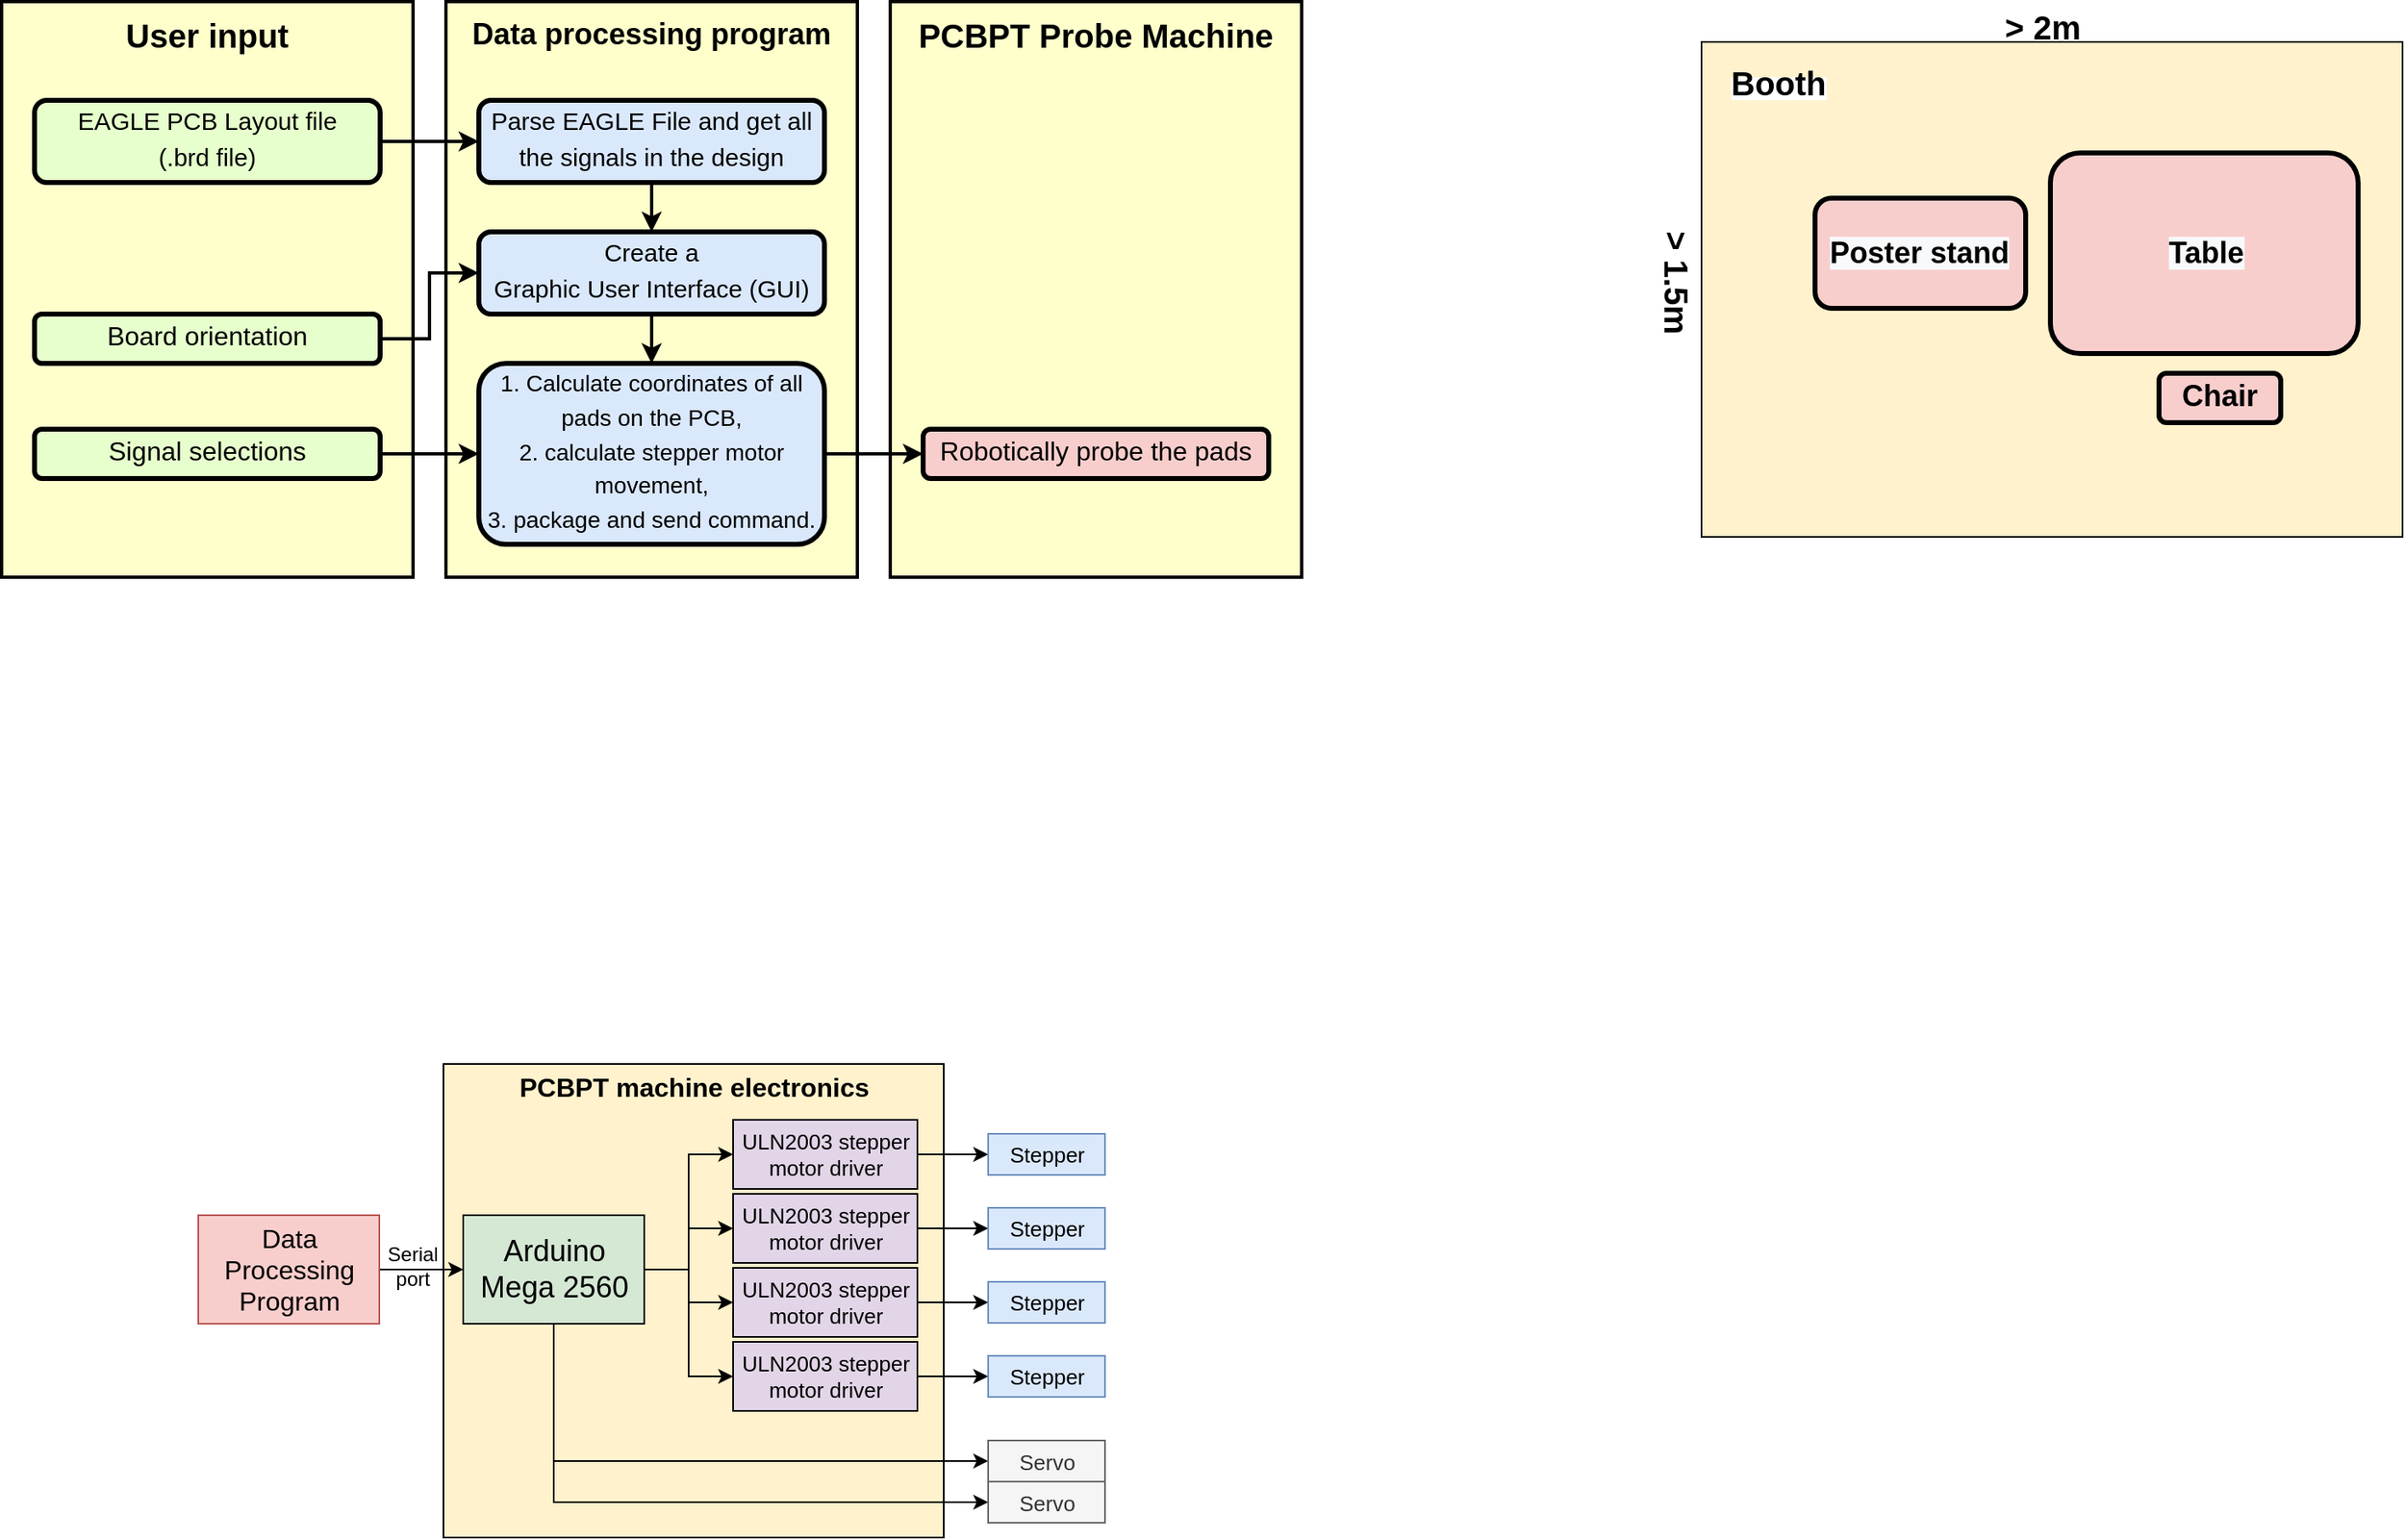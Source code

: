 <mxfile version="13.9.9" type="device"><diagram name="Page-1" id="c7558073-3199-34d8-9f00-42111426c3f3"><mxGraphModel dx="1072" dy="784" grid="0" gridSize="10" guides="1" tooltips="1" connect="1" arrows="1" fold="1" page="1" pageScale="1" pageWidth="826" pageHeight="1169" background="#ffffff" math="0" shadow="0"><root><mxCell id="0"/><mxCell id="1" parent="0"/><mxCell id="s8JDT-gCWp1je5dQFW6X-18" value="" style="rounded=0;whiteSpace=wrap;html=1;align=center;fillColor=#fff2cc;" parent="1" vertex="1"><mxGeometry x="280.5" y="750" width="304" height="288" as="geometry"/></mxCell><mxCell id="4" value="" style="whiteSpace=wrap;align=center;verticalAlign=middle;fontStyle=1;strokeWidth=2;fillColor=#FFFFCC" parent="1" vertex="1"><mxGeometry x="12" y="104" width="250" height="350" as="geometry"/></mxCell><mxCell id="9_46q3jpGGcL9VLHO_kJ-96" value="&lt;font&gt;&lt;span style=&quot;color: rgb(0 , 0 , 0) ; font-family: &amp;#34;helvetica&amp;#34; ; font-style: normal ; font-weight: 700 ; letter-spacing: normal ; text-align: center ; text-indent: 0px ; text-transform: none ; word-spacing: 0px ; display: inline ; float: none&quot;&gt;&lt;font style=&quot;font-size: 20px&quot;&gt;User input&lt;/font&gt;&lt;/span&gt;&lt;br&gt;&lt;/font&gt;" style="text;html=1;strokeColor=none;fillColor=none;align=center;verticalAlign=middle;whiteSpace=wrap;rounded=0;" parent="1" vertex="1"><mxGeometry x="77" y="104" width="120" height="40" as="geometry"/></mxCell><mxCell id="9_46q3jpGGcL9VLHO_kJ-97" value="" style="whiteSpace=wrap;align=center;verticalAlign=middle;fontStyle=1;strokeWidth=2;fillColor=#FFFFCC" parent="1" vertex="1"><mxGeometry x="282" y="104" width="250" height="350" as="geometry"/></mxCell><mxCell id="9_46q3jpGGcL9VLHO_kJ-98" value="" style="whiteSpace=wrap;align=center;verticalAlign=middle;fontStyle=1;strokeWidth=2;fillColor=#FFFFCC" parent="1" vertex="1"><mxGeometry x="552" y="104" width="250" height="350" as="geometry"/></mxCell><mxCell id="9_46q3jpGGcL9VLHO_kJ-99" value="&lt;font&gt;&lt;span style=&quot;color: rgb(0 , 0 , 0) ; font-family: &amp;#34;helvetica&amp;#34; ; font-style: normal ; font-weight: 700 ; letter-spacing: normal ; text-align: center ; text-indent: 0px ; text-transform: none ; word-spacing: 0px ; display: inline ; float: none&quot;&gt;&lt;font style=&quot;font-size: 18px&quot;&gt;Data processing program&lt;/font&gt;&lt;/span&gt;&lt;br&gt;&lt;/font&gt;" style="text;html=1;strokeColor=none;fillColor=none;align=center;verticalAlign=middle;whiteSpace=wrap;rounded=0;" parent="1" vertex="1"><mxGeometry x="292" y="104" width="230" height="40" as="geometry"/></mxCell><mxCell id="9_46q3jpGGcL9VLHO_kJ-100" value="&lt;font&gt;&lt;span style=&quot;color: rgb(0 , 0 , 0) ; font-family: &amp;#34;helvetica&amp;#34; ; font-style: normal ; font-weight: 700 ; letter-spacing: normal ; text-align: center ; text-indent: 0px ; text-transform: none ; word-spacing: 0px ; display: inline ; float: none&quot;&gt;&lt;font style=&quot;font-size: 20px&quot;&gt;PCBPT Probe Machine&lt;/font&gt;&lt;/span&gt;&lt;br&gt;&lt;/font&gt;" style="text;html=1;strokeColor=none;fillColor=none;align=center;verticalAlign=middle;whiteSpace=wrap;rounded=0;" parent="1" vertex="1"><mxGeometry x="562" y="104" width="230" height="40" as="geometry"/></mxCell><mxCell id="9_46q3jpGGcL9VLHO_kJ-113" style="edgeStyle=orthogonalEdgeStyle;rounded=0;orthogonalLoop=1;jettySize=auto;html=1;exitX=1;exitY=0.5;exitDx=0;exitDy=0;entryX=0;entryY=0.5;entryDx=0;entryDy=0;strokeWidth=2;" parent="1" source="9_46q3jpGGcL9VLHO_kJ-101" target="9_46q3jpGGcL9VLHO_kJ-108" edge="1"><mxGeometry relative="1" as="geometry"/></mxCell><mxCell id="9_46q3jpGGcL9VLHO_kJ-101" value="&lt;p style=&quot;margin: 4px 0px 0px ; text-align: center ; font-size: 15px&quot;&gt;&lt;font style=&quot;font-weight: normal ; font-size: 15px&quot;&gt;EAGLE PCB Layout file&lt;/font&gt;&lt;/p&gt;&lt;p style=&quot;margin: 4px 0px 0px ; text-align: center ; font-size: 15px&quot;&gt;&lt;font style=&quot;font-weight: normal ; font-size: 15px&quot;&gt;(.brd file)&lt;/font&gt;&lt;/p&gt;" style="verticalAlign=middle;align=center;overflow=fill;fontSize=12;fontFamily=Helvetica;html=1;rounded=1;fontStyle=1;strokeWidth=3;fillColor=#E6FFCC" parent="1" vertex="1"><mxGeometry x="32" y="164" width="210" height="50" as="geometry"/></mxCell><mxCell id="9_46q3jpGGcL9VLHO_kJ-114" style="edgeStyle=orthogonalEdgeStyle;rounded=0;orthogonalLoop=1;jettySize=auto;html=1;exitX=1;exitY=0.5;exitDx=0;exitDy=0;entryX=0;entryY=0.5;entryDx=0;entryDy=0;strokeWidth=2;" parent="1" source="9_46q3jpGGcL9VLHO_kJ-106" target="9_46q3jpGGcL9VLHO_kJ-109" edge="1"><mxGeometry relative="1" as="geometry"/></mxCell><mxCell id="9_46q3jpGGcL9VLHO_kJ-106" value="&lt;p style=&quot;margin: 4px 0px 0px&quot;&gt;&lt;font style=&quot;font-weight: normal ; font-size: 16px&quot;&gt;Board orientation&lt;/font&gt;&lt;/p&gt;" style="verticalAlign=middle;align=center;overflow=fill;fontSize=12;fontFamily=Helvetica;html=1;rounded=1;fontStyle=1;strokeWidth=3;fillColor=#E6FFCC" parent="1" vertex="1"><mxGeometry x="32" y="294" width="210" height="30" as="geometry"/></mxCell><mxCell id="9_46q3jpGGcL9VLHO_kJ-116" style="edgeStyle=orthogonalEdgeStyle;rounded=0;orthogonalLoop=1;jettySize=auto;html=1;exitX=1;exitY=0.5;exitDx=0;exitDy=0;entryX=0;entryY=0.5;entryDx=0;entryDy=0;strokeWidth=2;" parent="1" source="9_46q3jpGGcL9VLHO_kJ-107" target="9_46q3jpGGcL9VLHO_kJ-110" edge="1"><mxGeometry relative="1" as="geometry"/></mxCell><mxCell id="9_46q3jpGGcL9VLHO_kJ-107" value="&lt;p style=&quot;margin: 4px 0px 0px&quot;&gt;&lt;font style=&quot;font-weight: normal ; font-size: 16px&quot;&gt;Signal selections&lt;/font&gt;&lt;/p&gt;" style="verticalAlign=middle;align=center;overflow=fill;fontSize=12;fontFamily=Helvetica;html=1;rounded=1;fontStyle=1;strokeWidth=3;fillColor=#E6FFCC" parent="1" vertex="1"><mxGeometry x="32" y="364" width="210" height="30" as="geometry"/></mxCell><mxCell id="9_46q3jpGGcL9VLHO_kJ-111" style="edgeStyle=orthogonalEdgeStyle;rounded=0;orthogonalLoop=1;jettySize=auto;html=1;entryX=0.5;entryY=0;entryDx=0;entryDy=0;strokeWidth=2;" parent="1" source="9_46q3jpGGcL9VLHO_kJ-108" target="9_46q3jpGGcL9VLHO_kJ-109" edge="1"><mxGeometry relative="1" as="geometry"/></mxCell><mxCell id="9_46q3jpGGcL9VLHO_kJ-108" value="&lt;p style=&quot;margin: 4px 0px 0px ; text-align: center ; font-size: 15px&quot;&gt;&lt;span style=&quot;font-weight: normal&quot;&gt;&lt;font style=&quot;font-size: 15px&quot;&gt;Parse EAGLE File and get all&lt;/font&gt;&lt;/span&gt;&lt;/p&gt;&lt;p style=&quot;margin: 4px 0px 0px ; text-align: center ; font-size: 15px&quot;&gt;&lt;span style=&quot;font-weight: normal&quot;&gt;&lt;font style=&quot;font-size: 15px&quot;&gt;the signals in the design&lt;/font&gt;&lt;/span&gt;&lt;/p&gt;" style="verticalAlign=middle;align=center;overflow=fill;fontSize=12;fontFamily=Helvetica;html=1;rounded=1;fontStyle=1;strokeWidth=3;fillColor=#dae8fc;" parent="1" vertex="1"><mxGeometry x="302" y="164" width="210" height="50" as="geometry"/></mxCell><mxCell id="9_46q3jpGGcL9VLHO_kJ-112" style="edgeStyle=orthogonalEdgeStyle;rounded=0;orthogonalLoop=1;jettySize=auto;html=1;entryX=0.5;entryY=0;entryDx=0;entryDy=0;strokeWidth=2;" parent="1" source="9_46q3jpGGcL9VLHO_kJ-109" target="9_46q3jpGGcL9VLHO_kJ-110" edge="1"><mxGeometry relative="1" as="geometry"/></mxCell><mxCell id="9_46q3jpGGcL9VLHO_kJ-109" value="&lt;p style=&quot;margin: 4px 0px 0px ; font-size: 15px&quot;&gt;&lt;span style=&quot;font-weight: normal&quot;&gt;&lt;font style=&quot;font-size: 15px&quot;&gt;Create a&lt;/font&gt;&lt;/span&gt;&lt;/p&gt;&lt;p style=&quot;margin: 4px 0px 0px ; font-size: 15px&quot;&gt;&lt;span style=&quot;font-weight: normal&quot;&gt;&lt;font style=&quot;font-size: 15px&quot;&gt;Graphic User Interface (GUI)&lt;/font&gt;&lt;/span&gt;&lt;/p&gt;" style="verticalAlign=middle;align=center;overflow=fill;fontSize=12;fontFamily=Helvetica;html=1;rounded=1;fontStyle=1;strokeWidth=3;fillColor=#dae8fc;" parent="1" vertex="1"><mxGeometry x="302" y="244" width="210" height="50" as="geometry"/></mxCell><mxCell id="9_46q3jpGGcL9VLHO_kJ-117" style="edgeStyle=orthogonalEdgeStyle;rounded=0;orthogonalLoop=1;jettySize=auto;html=1;exitX=1;exitY=0.5;exitDx=0;exitDy=0;entryX=0;entryY=0.5;entryDx=0;entryDy=0;strokeWidth=2;" parent="1" source="9_46q3jpGGcL9VLHO_kJ-110" target="9_46q3jpGGcL9VLHO_kJ-115" edge="1"><mxGeometry relative="1" as="geometry"/></mxCell><mxCell id="9_46q3jpGGcL9VLHO_kJ-110" value="&lt;p style=&quot;margin: 4px 0px 0px ; font-size: 14px&quot;&gt;&lt;font style=&quot;font-weight: normal ; font-size: 14px&quot;&gt;1. Calculate coordinates of all&lt;/font&gt;&lt;/p&gt;&lt;p style=&quot;margin: 4px 0px 0px ; font-size: 14px&quot;&gt;&lt;font style=&quot;font-weight: normal ; font-size: 14px&quot;&gt;pads on the PCB,&lt;/font&gt;&lt;/p&gt;&lt;p style=&quot;margin: 4px 0px 0px ; font-size: 14px&quot;&gt;&lt;font style=&quot;font-weight: normal ; font-size: 14px&quot;&gt;2. calculate&amp;nbsp;&lt;span&gt;stepper motor&lt;/span&gt;&lt;/font&gt;&lt;/p&gt;&lt;p style=&quot;margin: 4px 0px 0px ; font-size: 14px&quot;&gt;&lt;span style=&quot;font-weight: normal&quot;&gt;&lt;font style=&quot;font-size: 14px&quot;&gt;movement,&lt;/font&gt;&lt;/span&gt;&lt;/p&gt;&lt;p style=&quot;margin: 4px 0px 0px ; font-size: 14px&quot;&gt;&lt;font style=&quot;font-weight: normal ; font-size: 14px&quot;&gt;3. package and send command.&lt;/font&gt;&lt;/p&gt;" style="verticalAlign=middle;align=center;overflow=fill;fontSize=12;fontFamily=Helvetica;html=1;rounded=1;fontStyle=1;strokeWidth=3;fillColor=#dae8fc;" parent="1" vertex="1"><mxGeometry x="302" y="324" width="210" height="110" as="geometry"/></mxCell><mxCell id="9_46q3jpGGcL9VLHO_kJ-115" value="&lt;p style=&quot;margin: 4px 0px 0px&quot;&gt;&lt;span style=&quot;font-weight: normal&quot;&gt;&lt;font style=&quot;font-size: 16px&quot;&gt;Robotically probe the pads&lt;/font&gt;&lt;/span&gt;&lt;/p&gt;" style="verticalAlign=middle;align=center;overflow=fill;fontSize=12;fontFamily=Helvetica;html=1;rounded=1;fontStyle=1;strokeWidth=3;fillColor=#f8cecc;" parent="1" vertex="1"><mxGeometry x="572" y="364" width="210" height="30" as="geometry"/></mxCell><mxCell id="s8JDT-gCWp1je5dQFW6X-14" style="edgeStyle=orthogonalEdgeStyle;rounded=0;orthogonalLoop=1;jettySize=auto;html=1;exitX=1;exitY=0.5;exitDx=0;exitDy=0;entryX=0;entryY=0.5;entryDx=0;entryDy=0;" parent="1" source="s8JDT-gCWp1je5dQFW6X-6" target="s8JDT-gCWp1je5dQFW6X-11" edge="1"><mxGeometry relative="1" as="geometry"/></mxCell><mxCell id="s8JDT-gCWp1je5dQFW6X-15" style="edgeStyle=orthogonalEdgeStyle;rounded=0;orthogonalLoop=1;jettySize=auto;html=1;exitX=1;exitY=0.5;exitDx=0;exitDy=0;entryX=0;entryY=0.5;entryDx=0;entryDy=0;" parent="1" source="s8JDT-gCWp1je5dQFW6X-6" target="s8JDT-gCWp1je5dQFW6X-12" edge="1"><mxGeometry relative="1" as="geometry"/></mxCell><mxCell id="s8JDT-gCWp1je5dQFW6X-16" style="edgeStyle=orthogonalEdgeStyle;rounded=0;orthogonalLoop=1;jettySize=auto;html=1;exitX=1;exitY=0.5;exitDx=0;exitDy=0;entryX=0;entryY=0.5;entryDx=0;entryDy=0;" parent="1" source="s8JDT-gCWp1je5dQFW6X-6" target="s8JDT-gCWp1je5dQFW6X-9" edge="1"><mxGeometry relative="1" as="geometry"/></mxCell><mxCell id="s8JDT-gCWp1je5dQFW6X-17" style="edgeStyle=orthogonalEdgeStyle;rounded=0;orthogonalLoop=1;jettySize=auto;html=1;exitX=1;exitY=0.5;exitDx=0;exitDy=0;entryX=0;entryY=0.5;entryDx=0;entryDy=0;" parent="1" source="s8JDT-gCWp1je5dQFW6X-6" target="s8JDT-gCWp1je5dQFW6X-13" edge="1"><mxGeometry relative="1" as="geometry"/></mxCell><mxCell id="s8JDT-gCWp1je5dQFW6X-26" style="edgeStyle=orthogonalEdgeStyle;rounded=0;orthogonalLoop=1;jettySize=auto;html=1;exitX=0.5;exitY=1;exitDx=0;exitDy=0;entryX=0;entryY=0.5;entryDx=0;entryDy=0;" parent="1" source="s8JDT-gCWp1je5dQFW6X-6" target="s8JDT-gCWp1je5dQFW6X-24" edge="1"><mxGeometry relative="1" as="geometry"/></mxCell><mxCell id="s8JDT-gCWp1je5dQFW6X-27" style="edgeStyle=orthogonalEdgeStyle;rounded=0;orthogonalLoop=1;jettySize=auto;html=1;exitX=0.5;exitY=1;exitDx=0;exitDy=0;entryX=0;entryY=0.5;entryDx=0;entryDy=0;" parent="1" source="s8JDT-gCWp1je5dQFW6X-6" target="s8JDT-gCWp1je5dQFW6X-25" edge="1"><mxGeometry relative="1" as="geometry"/></mxCell><mxCell id="s8JDT-gCWp1je5dQFW6X-6" value="&lt;font style=&quot;font-size: 18px&quot;&gt;Arduino Mega 2560&lt;/font&gt;" style="rounded=0;whiteSpace=wrap;html=1;align=center;fillColor=#d5e8d4;" parent="1" vertex="1"><mxGeometry x="292.5" y="842" width="110" height="66" as="geometry"/></mxCell><mxCell id="s8JDT-gCWp1je5dQFW6X-30" style="edgeStyle=orthogonalEdgeStyle;rounded=0;orthogonalLoop=1;jettySize=auto;html=1;exitX=1;exitY=0.5;exitDx=0;exitDy=0;entryX=0;entryY=0.5;entryDx=0;entryDy=0;" parent="1" source="s8JDT-gCWp1je5dQFW6X-9" target="s8JDT-gCWp1je5dQFW6X-22" edge="1"><mxGeometry relative="1" as="geometry"/></mxCell><mxCell id="s8JDT-gCWp1je5dQFW6X-9" value="&lt;font style=&quot;font-size: 13px&quot;&gt;ULN2003 stepper motor driver&lt;/font&gt;" style="rounded=0;whiteSpace=wrap;html=1;align=center;fillColor=#e1d5e7;" parent="1" vertex="1"><mxGeometry x="456.5" y="874" width="112" height="42" as="geometry"/></mxCell><mxCell id="s8JDT-gCWp1je5dQFW6X-28" style="edgeStyle=orthogonalEdgeStyle;rounded=0;orthogonalLoop=1;jettySize=auto;html=1;exitX=1;exitY=0.5;exitDx=0;exitDy=0;entryX=0;entryY=0.5;entryDx=0;entryDy=0;" parent="1" source="s8JDT-gCWp1je5dQFW6X-11" target="s8JDT-gCWp1je5dQFW6X-20" edge="1"><mxGeometry relative="1" as="geometry"/></mxCell><mxCell id="s8JDT-gCWp1je5dQFW6X-11" value="&lt;font style=&quot;font-size: 13px&quot;&gt;ULN2003 stepper motor driver&lt;/font&gt;" style="rounded=0;whiteSpace=wrap;html=1;align=center;fillColor=#e1d5e7;" parent="1" vertex="1"><mxGeometry x="456.5" y="784" width="112" height="42" as="geometry"/></mxCell><mxCell id="s8JDT-gCWp1je5dQFW6X-29" style="edgeStyle=orthogonalEdgeStyle;rounded=0;orthogonalLoop=1;jettySize=auto;html=1;exitX=1;exitY=0.5;exitDx=0;exitDy=0;entryX=0;entryY=0.5;entryDx=0;entryDy=0;" parent="1" source="s8JDT-gCWp1je5dQFW6X-12" target="s8JDT-gCWp1je5dQFW6X-21" edge="1"><mxGeometry relative="1" as="geometry"/></mxCell><mxCell id="s8JDT-gCWp1je5dQFW6X-12" value="&lt;font style=&quot;font-size: 13px&quot;&gt;ULN2003 stepper motor driver&lt;/font&gt;" style="rounded=0;whiteSpace=wrap;html=1;align=center;fillColor=#e1d5e7;" parent="1" vertex="1"><mxGeometry x="456.5" y="829" width="112" height="42" as="geometry"/></mxCell><mxCell id="s8JDT-gCWp1je5dQFW6X-31" style="edgeStyle=orthogonalEdgeStyle;rounded=0;orthogonalLoop=1;jettySize=auto;html=1;exitX=1;exitY=0.5;exitDx=0;exitDy=0;entryX=0;entryY=0.5;entryDx=0;entryDy=0;" parent="1" source="s8JDT-gCWp1je5dQFW6X-13" target="s8JDT-gCWp1je5dQFW6X-23" edge="1"><mxGeometry relative="1" as="geometry"/></mxCell><mxCell id="s8JDT-gCWp1je5dQFW6X-13" value="&lt;font style=&quot;font-size: 13px&quot;&gt;ULN2003 stepper motor driver&lt;/font&gt;" style="rounded=0;whiteSpace=wrap;html=1;align=center;fillColor=#e1d5e7;" parent="1" vertex="1"><mxGeometry x="456.5" y="919" width="112" height="42" as="geometry"/></mxCell><mxCell id="s8JDT-gCWp1je5dQFW6X-19" value="&lt;b&gt;&lt;font style=&quot;font-size: 16px&quot;&gt;PCBPT machine electronics&lt;/font&gt;&lt;/b&gt;" style="text;html=1;strokeColor=none;fillColor=none;align=center;verticalAlign=middle;whiteSpace=wrap;rounded=0;" parent="1" vertex="1"><mxGeometry x="319.5" y="754" width="226" height="20" as="geometry"/></mxCell><mxCell id="s8JDT-gCWp1je5dQFW6X-20" value="&lt;font style=&quot;font-size: 13px&quot;&gt;Stepper&lt;/font&gt;" style="rounded=0;whiteSpace=wrap;html=1;align=center;fillColor=#dae8fc;strokeColor=#6c8ebf;" parent="1" vertex="1"><mxGeometry x="611.5" y="792.5" width="71" height="25" as="geometry"/></mxCell><mxCell id="s8JDT-gCWp1je5dQFW6X-21" value="&lt;font style=&quot;font-size: 13px&quot;&gt;Stepper&lt;/font&gt;" style="rounded=0;whiteSpace=wrap;html=1;align=center;fillColor=#dae8fc;strokeColor=#6c8ebf;" parent="1" vertex="1"><mxGeometry x="611.5" y="837.5" width="71" height="25" as="geometry"/></mxCell><mxCell id="s8JDT-gCWp1je5dQFW6X-22" value="&lt;font style=&quot;font-size: 13px&quot;&gt;Stepper&lt;/font&gt;" style="rounded=0;whiteSpace=wrap;html=1;align=center;fillColor=#dae8fc;strokeColor=#6c8ebf;" parent="1" vertex="1"><mxGeometry x="611.5" y="882.5" width="71" height="25" as="geometry"/></mxCell><mxCell id="s8JDT-gCWp1je5dQFW6X-23" value="&lt;font style=&quot;font-size: 13px&quot;&gt;Stepper&lt;/font&gt;" style="rounded=0;whiteSpace=wrap;html=1;align=center;fillColor=#dae8fc;strokeColor=#6c8ebf;" parent="1" vertex="1"><mxGeometry x="611.5" y="927.5" width="71" height="25" as="geometry"/></mxCell><mxCell id="s8JDT-gCWp1je5dQFW6X-24" value="&lt;span style=&quot;font-size: 13px&quot;&gt;Servo&lt;/span&gt;" style="rounded=0;whiteSpace=wrap;html=1;align=center;fillColor=#f5f5f5;strokeColor=#666666;fontColor=#333333;" parent="1" vertex="1"><mxGeometry x="611.5" y="979" width="71" height="25" as="geometry"/></mxCell><mxCell id="s8JDT-gCWp1je5dQFW6X-25" value="&lt;span style=&quot;font-size: 13px&quot;&gt;Servo&lt;/span&gt;" style="rounded=0;whiteSpace=wrap;html=1;align=center;fillColor=#f5f5f5;strokeColor=#666666;fontColor=#333333;" parent="1" vertex="1"><mxGeometry x="611.5" y="1004" width="71" height="25" as="geometry"/></mxCell><mxCell id="W1f0_BwOWPbdOfJ3IQtC-5" style="edgeStyle=orthogonalEdgeStyle;rounded=0;orthogonalLoop=1;jettySize=auto;html=1;exitX=1;exitY=0.5;exitDx=0;exitDy=0;entryX=0;entryY=0.5;entryDx=0;entryDy=0;" parent="1" source="W1f0_BwOWPbdOfJ3IQtC-4" target="s8JDT-gCWp1je5dQFW6X-6" edge="1"><mxGeometry relative="1" as="geometry"/></mxCell><mxCell id="W1f0_BwOWPbdOfJ3IQtC-4" value="&lt;font style=&quot;font-size: 16px&quot;&gt;Data Processing Program&lt;/font&gt;" style="rounded=0;whiteSpace=wrap;html=1;align=center;fillColor=#f8cecc;strokeColor=#b85450;" parent="1" vertex="1"><mxGeometry x="131.5" y="842" width="110" height="66" as="geometry"/></mxCell><mxCell id="W1f0_BwOWPbdOfJ3IQtC-6" value="Serial port" style="text;html=1;strokeColor=none;fillColor=none;align=center;verticalAlign=middle;whiteSpace=wrap;rounded=0;" parent="1" vertex="1"><mxGeometry x="241.5" y="862.5" width="40" height="20" as="geometry"/></mxCell><mxCell id="F3icvA2_bc787LB8-0mw-4" value="" style="rounded=0;whiteSpace=wrap;html=1;align=center;fillColor=#fff2cc;" vertex="1" parent="1"><mxGeometry x="1045" y="128.5" width="426" height="301" as="geometry"/></mxCell><mxCell id="F3icvA2_bc787LB8-0mw-5" value="&lt;p style=&quot;margin: 4px 0px 0px&quot;&gt;&lt;br&gt;&lt;/p&gt;" style="verticalAlign=middle;align=center;overflow=fill;fontSize=12;fontFamily=Helvetica;html=1;rounded=1;fontStyle=1;strokeWidth=3;fillColor=#f8cecc;" vertex="1" parent="1"><mxGeometry x="1257" y="196" width="187" height="122" as="geometry"/></mxCell><mxCell id="F3icvA2_bc787LB8-0mw-6" value="&lt;font size=&quot;1&quot;&gt;&lt;b style=&quot;font-size: 20px&quot;&gt;&amp;gt; 2m&lt;/b&gt;&lt;/font&gt;" style="text;html=1;strokeColor=none;fillColor=none;align=center;verticalAlign=middle;whiteSpace=wrap;rounded=0;" vertex="1" parent="1"><mxGeometry x="1213.5" y="108.5" width="77" height="20" as="geometry"/></mxCell><mxCell id="F3icvA2_bc787LB8-0mw-7" value="&lt;font size=&quot;1&quot;&gt;&lt;b style=&quot;font-size: 20px&quot;&gt;&amp;gt; 1.5m&lt;/b&gt;&lt;/font&gt;" style="text;html=1;strokeColor=none;fillColor=none;align=center;verticalAlign=middle;whiteSpace=wrap;rounded=0;rotation=90;" vertex="1" parent="1"><mxGeometry x="992" y="265" width="77" height="20" as="geometry"/></mxCell><mxCell id="F3icvA2_bc787LB8-0mw-9" value="&lt;span style=&quot;color: rgb(0, 0, 0); font-family: helvetica; font-size: 18px; font-style: normal; font-weight: 700; letter-spacing: normal; text-align: center; text-indent: 0px; text-transform: none; word-spacing: 0px; background-color: rgb(248, 249, 250); display: inline; float: none;&quot;&gt;Table&lt;/span&gt;" style="text;whiteSpace=wrap;html=1;" vertex="1" parent="1"><mxGeometry x="1327" y="240" width="66" height="30" as="geometry"/></mxCell><mxCell id="F3icvA2_bc787LB8-0mw-10" value="&lt;p style=&quot;margin: 4px 0px 0px&quot;&gt;&lt;span style=&quot;font-family: &amp;#34;helvetica&amp;#34; ; font-size: 18px&quot;&gt;Chair&lt;/span&gt;&lt;br&gt;&lt;/p&gt;" style="verticalAlign=middle;align=center;overflow=fill;fontSize=12;fontFamily=Helvetica;html=1;rounded=1;fontStyle=1;strokeWidth=3;fillColor=#f8cecc;" vertex="1" parent="1"><mxGeometry x="1323" y="330" width="74" height="30" as="geometry"/></mxCell><mxCell id="F3icvA2_bc787LB8-0mw-11" value="&lt;span style=&quot;color: rgb(0 , 0 , 0) ; font-family: &amp;#34;arial&amp;#34; , sans-serif ; font-style: normal ; letter-spacing: normal ; text-indent: 0px ; text-transform: none ; word-spacing: 0px ; background-color: rgb(255 , 255 , 255) ; display: inline ; float: none&quot;&gt;&lt;font style=&quot;font-size: 20px&quot;&gt;&lt;b&gt;Booth&lt;/b&gt;&lt;/font&gt;&lt;/span&gt;" style="text;whiteSpace=wrap;html=1;" vertex="1" parent="1"><mxGeometry x="1061" y="135" width="60" height="29" as="geometry"/></mxCell><mxCell id="F3icvA2_bc787LB8-0mw-12" value="&lt;p style=&quot;margin: 4px 0px 0px&quot;&gt;&lt;br&gt;&lt;/p&gt;" style="verticalAlign=middle;align=center;overflow=fill;fontSize=12;fontFamily=Helvetica;html=1;rounded=1;fontStyle=1;strokeWidth=3;fillColor=#f8cecc;" vertex="1" parent="1"><mxGeometry x="1114" y="223.5" width="128" height="67" as="geometry"/></mxCell><mxCell id="F3icvA2_bc787LB8-0mw-14" value="&lt;span style=&quot;color: rgb(0, 0, 0); font-family: helvetica; font-size: 18px; font-style: normal; font-weight: 700; letter-spacing: normal; text-align: center; text-indent: 0px; text-transform: none; word-spacing: 0px; background-color: rgb(248, 249, 250); display: inline; float: none;&quot;&gt;Poster stand&lt;/span&gt;" style="text;whiteSpace=wrap;html=1;" vertex="1" parent="1"><mxGeometry x="1121" y="240" width="129" height="30" as="geometry"/></mxCell></root></mxGraphModel></diagram></mxfile>